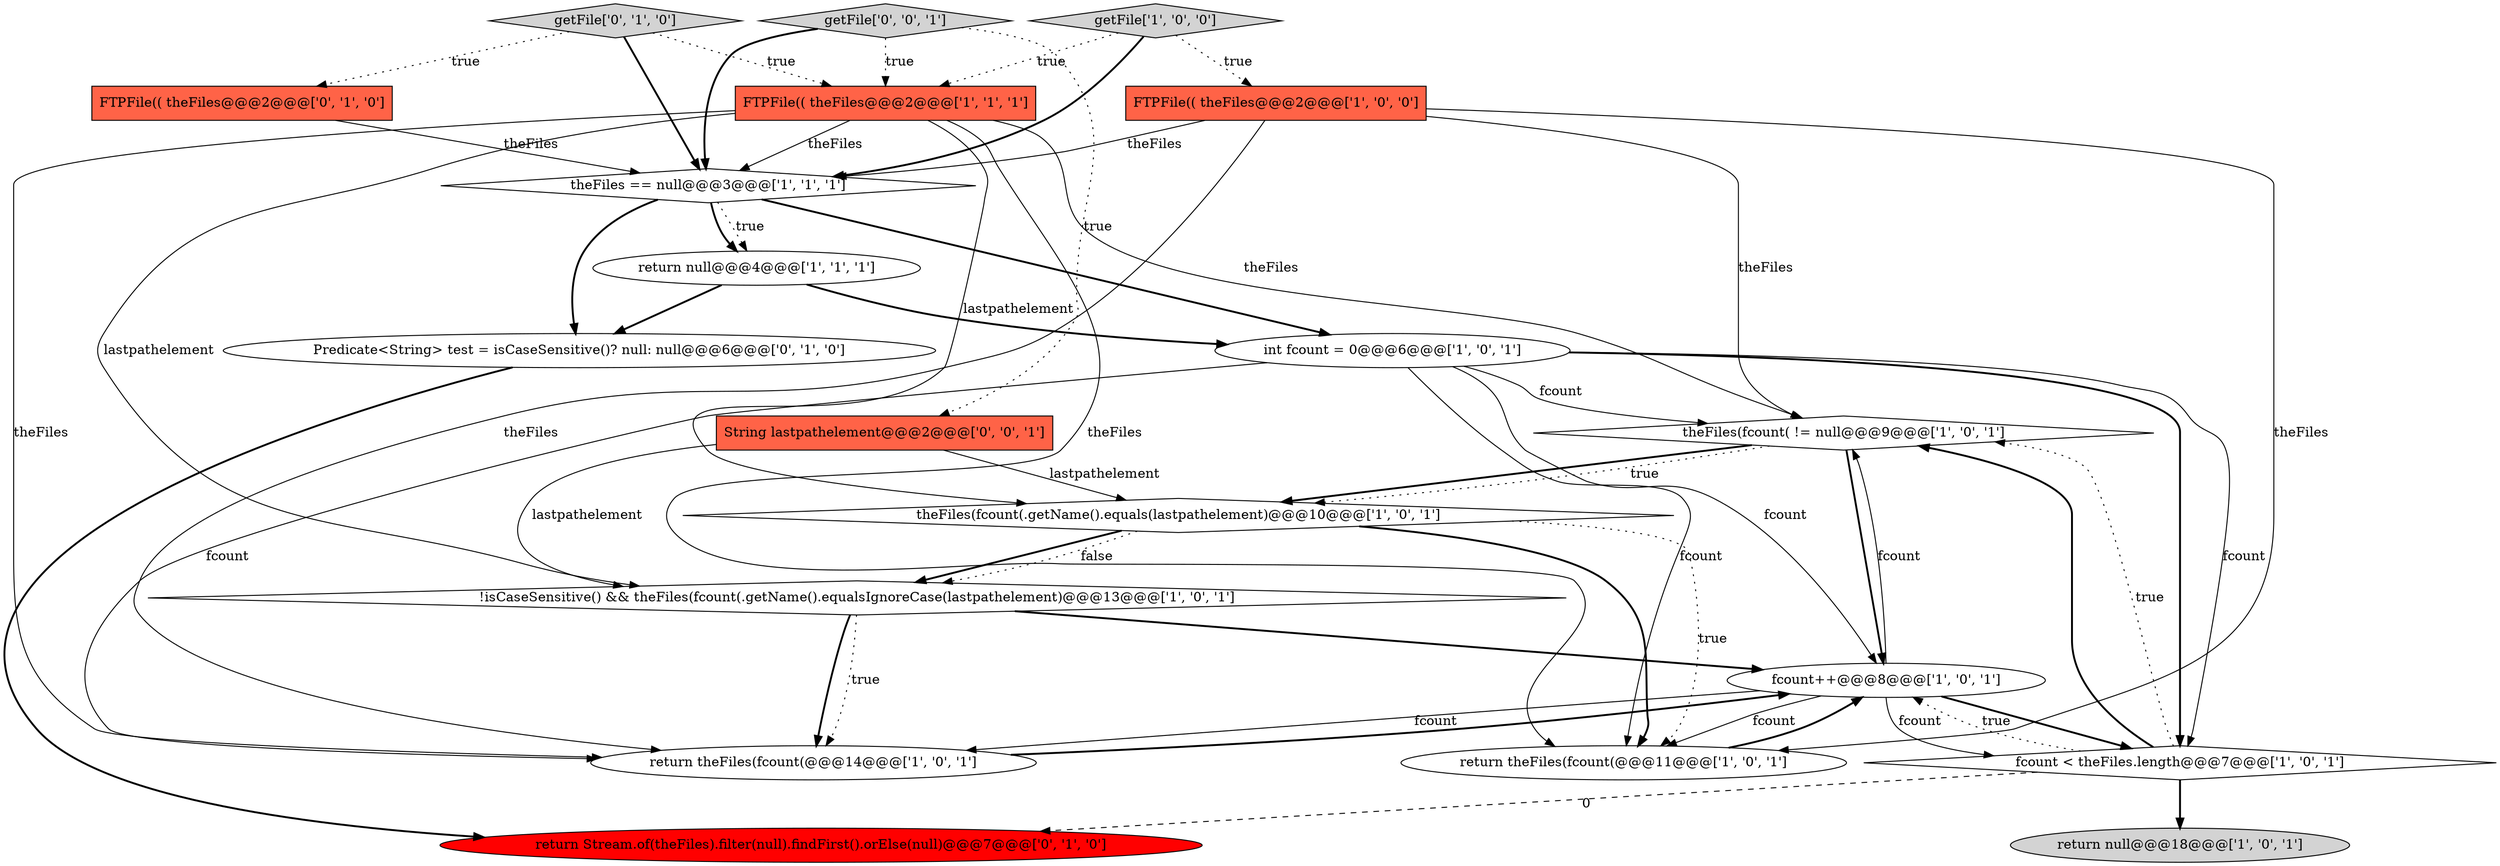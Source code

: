 digraph {
13 [style = filled, label = "theFiles(fcount( != null@@@9@@@['1', '0', '1']", fillcolor = white, shape = diamond image = "AAA0AAABBB1BBB"];
19 [style = filled, label = "getFile['0', '0', '1']", fillcolor = lightgray, shape = diamond image = "AAA0AAABBB3BBB"];
5 [style = filled, label = "FTPFile(( theFiles@@@2@@@['1', '1', '1']", fillcolor = tomato, shape = box image = "AAA0AAABBB1BBB"];
7 [style = filled, label = "return theFiles(fcount(@@@11@@@['1', '0', '1']", fillcolor = white, shape = ellipse image = "AAA0AAABBB1BBB"];
9 [style = filled, label = "!isCaseSensitive() && theFiles(fcount(.getName().equalsIgnoreCase(lastpathelement)@@@13@@@['1', '0', '1']", fillcolor = white, shape = diamond image = "AAA0AAABBB1BBB"];
16 [style = filled, label = "getFile['0', '1', '0']", fillcolor = lightgray, shape = diamond image = "AAA0AAABBB2BBB"];
15 [style = filled, label = "FTPFile(( theFiles@@@2@@@['0', '1', '0']", fillcolor = tomato, shape = box image = "AAA0AAABBB2BBB"];
0 [style = filled, label = "FTPFile(( theFiles@@@2@@@['1', '0', '0']", fillcolor = tomato, shape = box image = "AAA0AAABBB1BBB"];
3 [style = filled, label = "return theFiles(fcount(@@@14@@@['1', '0', '1']", fillcolor = white, shape = ellipse image = "AAA0AAABBB1BBB"];
18 [style = filled, label = "String lastpathelement@@@2@@@['0', '0', '1']", fillcolor = tomato, shape = box image = "AAA0AAABBB3BBB"];
4 [style = filled, label = "fcount++@@@8@@@['1', '0', '1']", fillcolor = white, shape = ellipse image = "AAA0AAABBB1BBB"];
1 [style = filled, label = "theFiles == null@@@3@@@['1', '1', '1']", fillcolor = white, shape = diamond image = "AAA0AAABBB1BBB"];
8 [style = filled, label = "int fcount = 0@@@6@@@['1', '0', '1']", fillcolor = white, shape = ellipse image = "AAA0AAABBB1BBB"];
11 [style = filled, label = "theFiles(fcount(.getName().equals(lastpathelement)@@@10@@@['1', '0', '1']", fillcolor = white, shape = diamond image = "AAA0AAABBB1BBB"];
12 [style = filled, label = "return null@@@18@@@['1', '0', '1']", fillcolor = lightgray, shape = ellipse image = "AAA0AAABBB1BBB"];
17 [style = filled, label = "Predicate<String> test = isCaseSensitive()? null: null@@@6@@@['0', '1', '0']", fillcolor = white, shape = ellipse image = "AAA0AAABBB2BBB"];
14 [style = filled, label = "return Stream.of(theFiles).filter(null).findFirst().orElse(null)@@@7@@@['0', '1', '0']", fillcolor = red, shape = ellipse image = "AAA1AAABBB2BBB"];
6 [style = filled, label = "fcount < theFiles.length@@@7@@@['1', '0', '1']", fillcolor = white, shape = diamond image = "AAA0AAABBB1BBB"];
2 [style = filled, label = "return null@@@4@@@['1', '1', '1']", fillcolor = white, shape = ellipse image = "AAA0AAABBB1BBB"];
10 [style = filled, label = "getFile['1', '0', '0']", fillcolor = lightgray, shape = diamond image = "AAA0AAABBB1BBB"];
2->17 [style = bold, label=""];
11->7 [style = dotted, label="true"];
1->8 [style = bold, label=""];
15->1 [style = solid, label="theFiles"];
4->6 [style = bold, label=""];
5->13 [style = solid, label="theFiles"];
6->13 [style = dotted, label="true"];
9->4 [style = bold, label=""];
19->18 [style = dotted, label="true"];
4->3 [style = solid, label="fcount"];
8->6 [style = bold, label=""];
8->7 [style = solid, label="fcount"];
0->13 [style = solid, label="theFiles"];
7->4 [style = bold, label=""];
6->14 [style = dashed, label="0"];
11->9 [style = bold, label=""];
10->5 [style = dotted, label="true"];
0->7 [style = solid, label="theFiles"];
4->13 [style = solid, label="fcount"];
13->11 [style = bold, label=""];
3->4 [style = bold, label=""];
8->4 [style = solid, label="fcount"];
5->7 [style = solid, label="theFiles"];
1->17 [style = bold, label=""];
5->3 [style = solid, label="theFiles"];
0->1 [style = solid, label="theFiles"];
19->1 [style = bold, label=""];
18->9 [style = solid, label="lastpathelement"];
4->7 [style = solid, label="fcount"];
6->4 [style = dotted, label="true"];
16->1 [style = bold, label=""];
17->14 [style = bold, label=""];
5->11 [style = solid, label="lastpathelement"];
8->6 [style = solid, label="fcount"];
5->9 [style = solid, label="lastpathelement"];
0->3 [style = solid, label="theFiles"];
8->3 [style = solid, label="fcount"];
11->9 [style = dotted, label="false"];
6->13 [style = bold, label=""];
16->5 [style = dotted, label="true"];
19->5 [style = dotted, label="true"];
9->3 [style = bold, label=""];
8->13 [style = solid, label="fcount"];
13->11 [style = dotted, label="true"];
10->0 [style = dotted, label="true"];
1->2 [style = bold, label=""];
1->2 [style = dotted, label="true"];
4->6 [style = solid, label="fcount"];
18->11 [style = solid, label="lastpathelement"];
10->1 [style = bold, label=""];
9->3 [style = dotted, label="true"];
11->7 [style = bold, label=""];
5->1 [style = solid, label="theFiles"];
2->8 [style = bold, label=""];
16->15 [style = dotted, label="true"];
13->4 [style = bold, label=""];
6->12 [style = bold, label=""];
}
